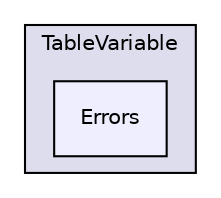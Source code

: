 digraph G {
  compound=true
  node [ fontsize=10, fontname="Helvetica"];
  edge [ labelfontsize=9, labelfontname="Helvetica"];
  subgraph clusterdir_886e4f2d63105f59f9c79fed1a626a67 {
    graph [ bgcolor="#ddddee", pencolor="black", label="TableVariable" fontname="Helvetica", fontsize=10, URL="dir_886e4f2d63105f59f9c79fed1a626a67.html"]
  dir_cf3b7154558d5578e1abe5a8bebe3b6f [shape=box, label="Errors", style="filled", fillcolor="#eeeeff", pencolor="black", URL="dir_cf3b7154558d5578e1abe5a8bebe3b6f.html"];
  }
}
